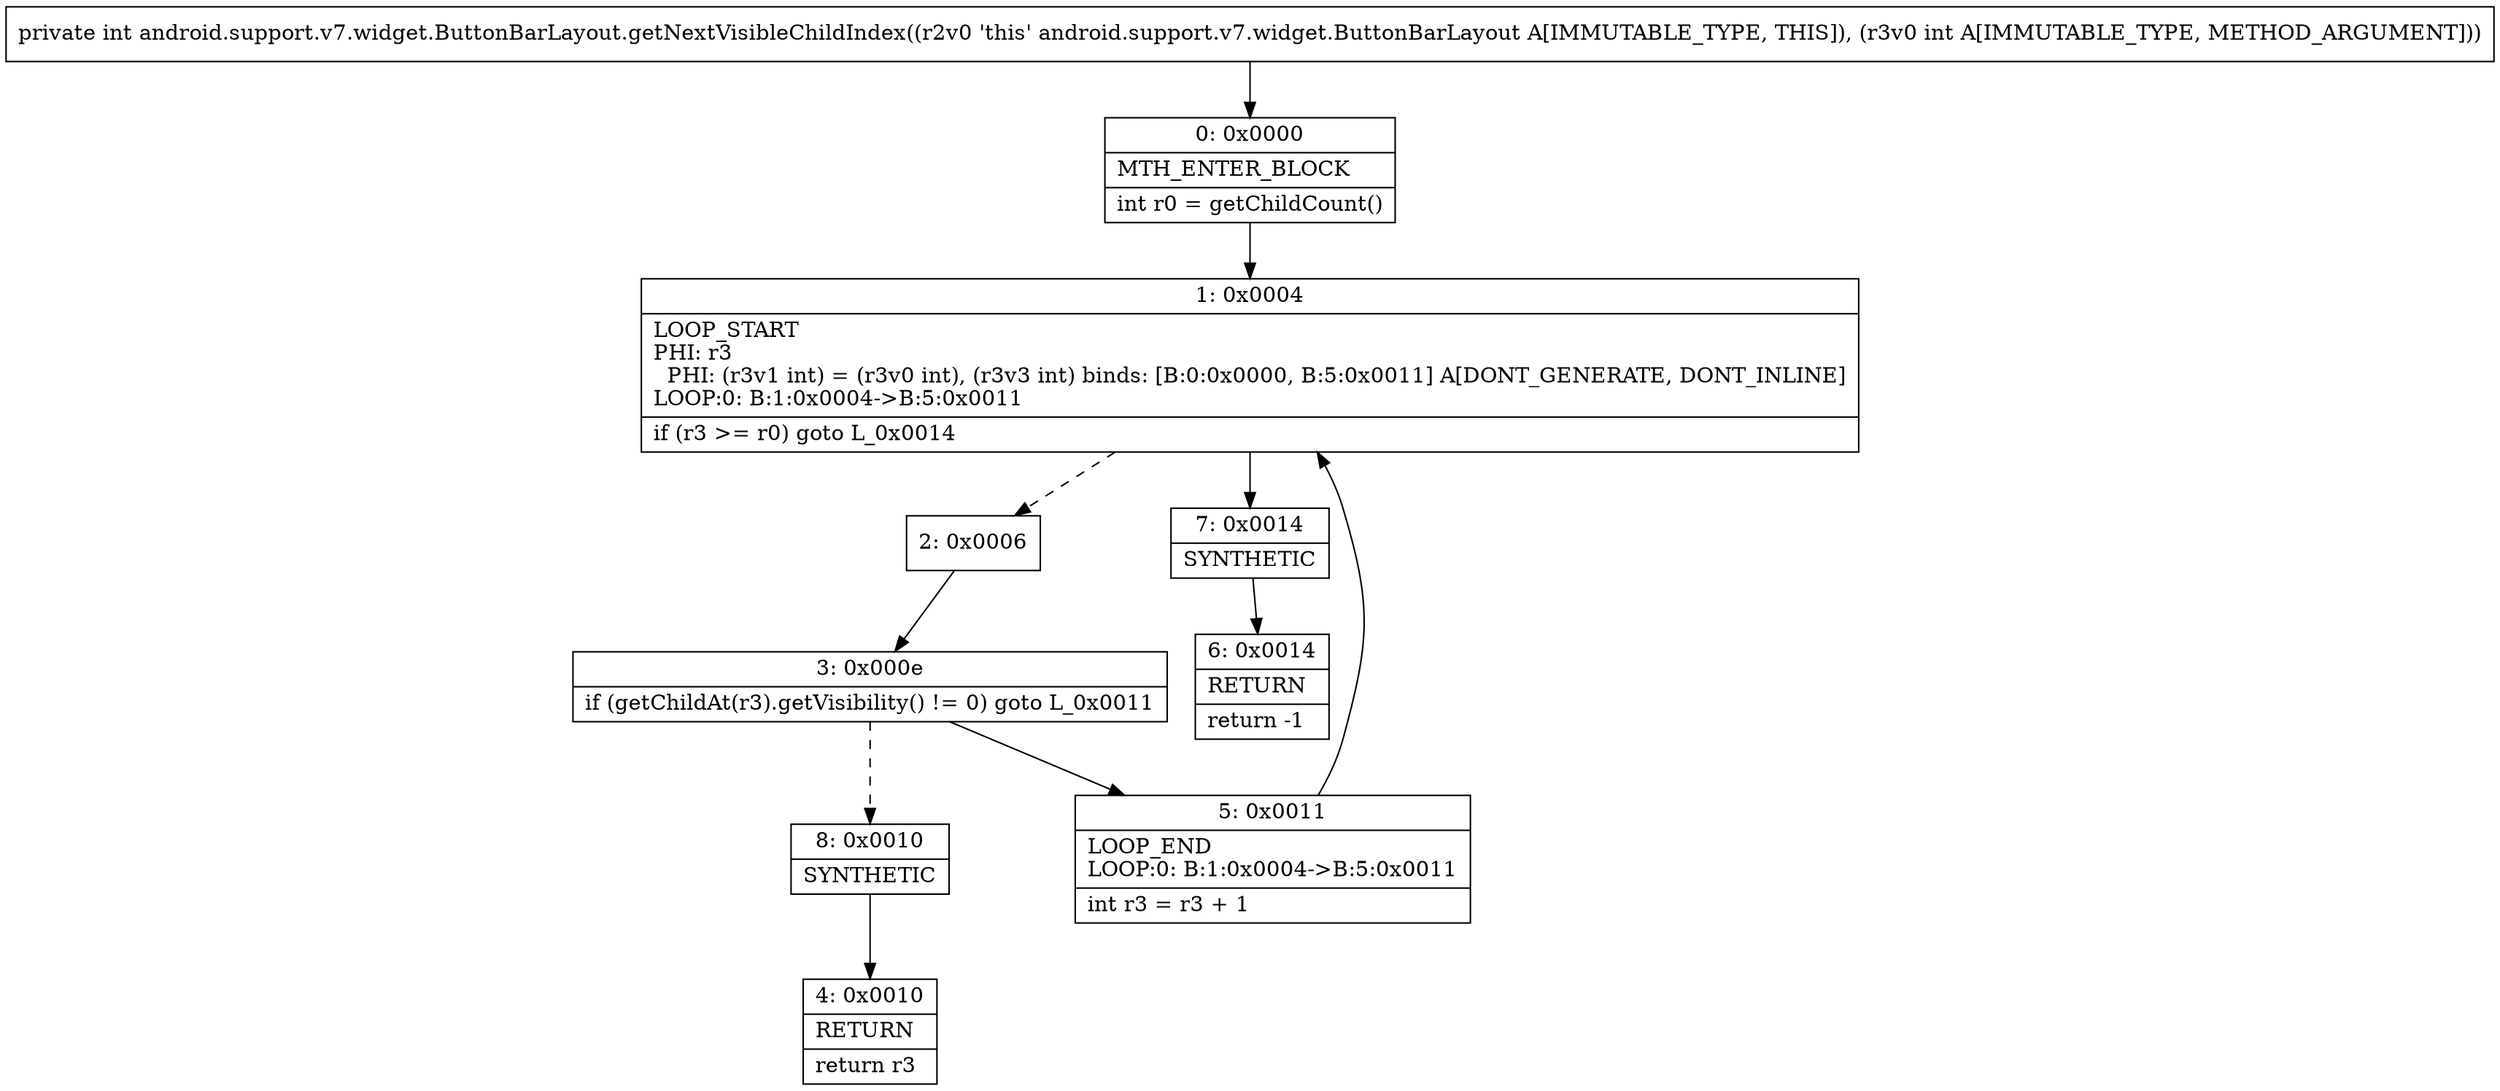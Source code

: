 digraph "CFG forandroid.support.v7.widget.ButtonBarLayout.getNextVisibleChildIndex(I)I" {
Node_0 [shape=record,label="{0\:\ 0x0000|MTH_ENTER_BLOCK\l|int r0 = getChildCount()\l}"];
Node_1 [shape=record,label="{1\:\ 0x0004|LOOP_START\lPHI: r3 \l  PHI: (r3v1 int) = (r3v0 int), (r3v3 int) binds: [B:0:0x0000, B:5:0x0011] A[DONT_GENERATE, DONT_INLINE]\lLOOP:0: B:1:0x0004\-\>B:5:0x0011\l|if (r3 \>= r0) goto L_0x0014\l}"];
Node_2 [shape=record,label="{2\:\ 0x0006}"];
Node_3 [shape=record,label="{3\:\ 0x000e|if (getChildAt(r3).getVisibility() != 0) goto L_0x0011\l}"];
Node_4 [shape=record,label="{4\:\ 0x0010|RETURN\l|return r3\l}"];
Node_5 [shape=record,label="{5\:\ 0x0011|LOOP_END\lLOOP:0: B:1:0x0004\-\>B:5:0x0011\l|int r3 = r3 + 1\l}"];
Node_6 [shape=record,label="{6\:\ 0x0014|RETURN\l|return \-1\l}"];
Node_7 [shape=record,label="{7\:\ 0x0014|SYNTHETIC\l}"];
Node_8 [shape=record,label="{8\:\ 0x0010|SYNTHETIC\l}"];
MethodNode[shape=record,label="{private int android.support.v7.widget.ButtonBarLayout.getNextVisibleChildIndex((r2v0 'this' android.support.v7.widget.ButtonBarLayout A[IMMUTABLE_TYPE, THIS]), (r3v0 int A[IMMUTABLE_TYPE, METHOD_ARGUMENT])) }"];
MethodNode -> Node_0;
Node_0 -> Node_1;
Node_1 -> Node_2[style=dashed];
Node_1 -> Node_7;
Node_2 -> Node_3;
Node_3 -> Node_5;
Node_3 -> Node_8[style=dashed];
Node_5 -> Node_1;
Node_7 -> Node_6;
Node_8 -> Node_4;
}

